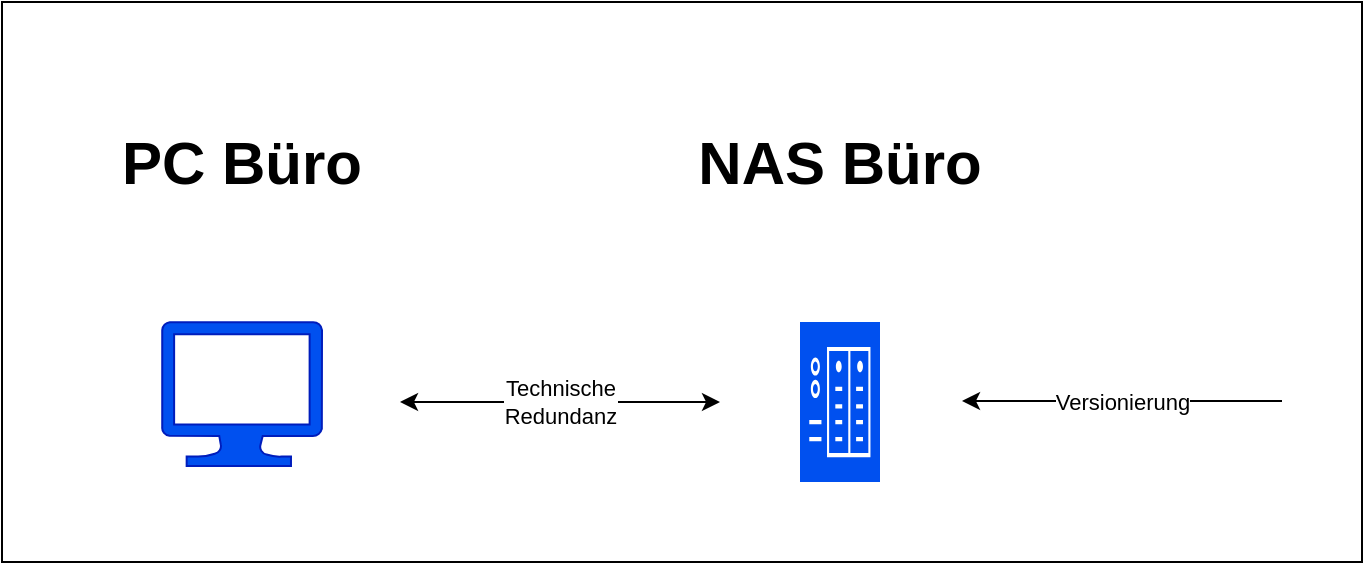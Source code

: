 <mxfile>
    <diagram id="Ww96EtgWR8Mv7tmU0v5q" name="Page-1">
        <mxGraphModel dx="1954" dy="553" grid="1" gridSize="10" guides="1" tooltips="1" connect="1" arrows="1" fold="1" page="1" pageScale="1" pageWidth="850" pageHeight="1100" math="0" shadow="0">
            <root>
                <mxCell id="0"/>
                <mxCell id="1" parent="0"/>
                <mxCell id="14" value="" style="sketch=0;aspect=fixed;pointerEvents=1;shadow=0;dashed=0;html=1;strokeColor=#001DBC;labelPosition=center;verticalLabelPosition=bottom;verticalAlign=top;align=center;fillColor=#0050ef;shape=mxgraph.azure.computer;fontColor=#ffffff;" parent="1" vertex="1">
                    <mxGeometry y="240" width="80" height="72" as="geometry"/>
                </mxCell>
                <mxCell id="15" value="" style="sketch=0;pointerEvents=1;shadow=0;dashed=0;html=1;strokeColor=#001DBC;fillColor=#0050ef;labelPosition=center;verticalLabelPosition=bottom;verticalAlign=top;align=center;outlineConnect=0;shape=mxgraph.veeam2.nas;fontColor=#ffffff;" parent="1" vertex="1">
                    <mxGeometry x="319" y="240" width="40" height="80" as="geometry"/>
                </mxCell>
                <mxCell id="16" value="Technische&lt;br&gt;Redundanz" style="endArrow=classic;startArrow=classic;html=1;" parent="1" edge="1">
                    <mxGeometry width="50" height="50" relative="1" as="geometry">
                        <mxPoint x="119" y="280" as="sourcePoint"/>
                        <mxPoint x="279" y="280" as="targetPoint"/>
                    </mxGeometry>
                </mxCell>
                <mxCell id="17" value="" style="rounded=0;whiteSpace=wrap;html=1;fillColor=none;" parent="1" vertex="1">
                    <mxGeometry x="-80" y="80" width="680" height="280" as="geometry"/>
                </mxCell>
                <mxCell id="18" value="PC Büro" style="text;html=1;align=center;verticalAlign=middle;whiteSpace=wrap;rounded=0;fontSize=30;fontStyle=1" parent="1" vertex="1">
                    <mxGeometry x="-40" y="120" width="160" height="80" as="geometry"/>
                </mxCell>
                <mxCell id="19" value="NAS Büro" style="text;html=1;align=center;verticalAlign=middle;whiteSpace=wrap;rounded=0;fontSize=30;fontStyle=1" parent="1" vertex="1">
                    <mxGeometry x="259" y="120" width="160" height="80" as="geometry"/>
                </mxCell>
                <mxCell id="20" value="Versionierung" style="endArrow=none;startArrow=classic;html=1;endFill=0;" parent="1" edge="1">
                    <mxGeometry width="50" height="50" relative="1" as="geometry">
                        <mxPoint x="400" y="279.5" as="sourcePoint"/>
                        <mxPoint x="560" y="279.5" as="targetPoint"/>
                    </mxGeometry>
                </mxCell>
            </root>
        </mxGraphModel>
    </diagram>
</mxfile>